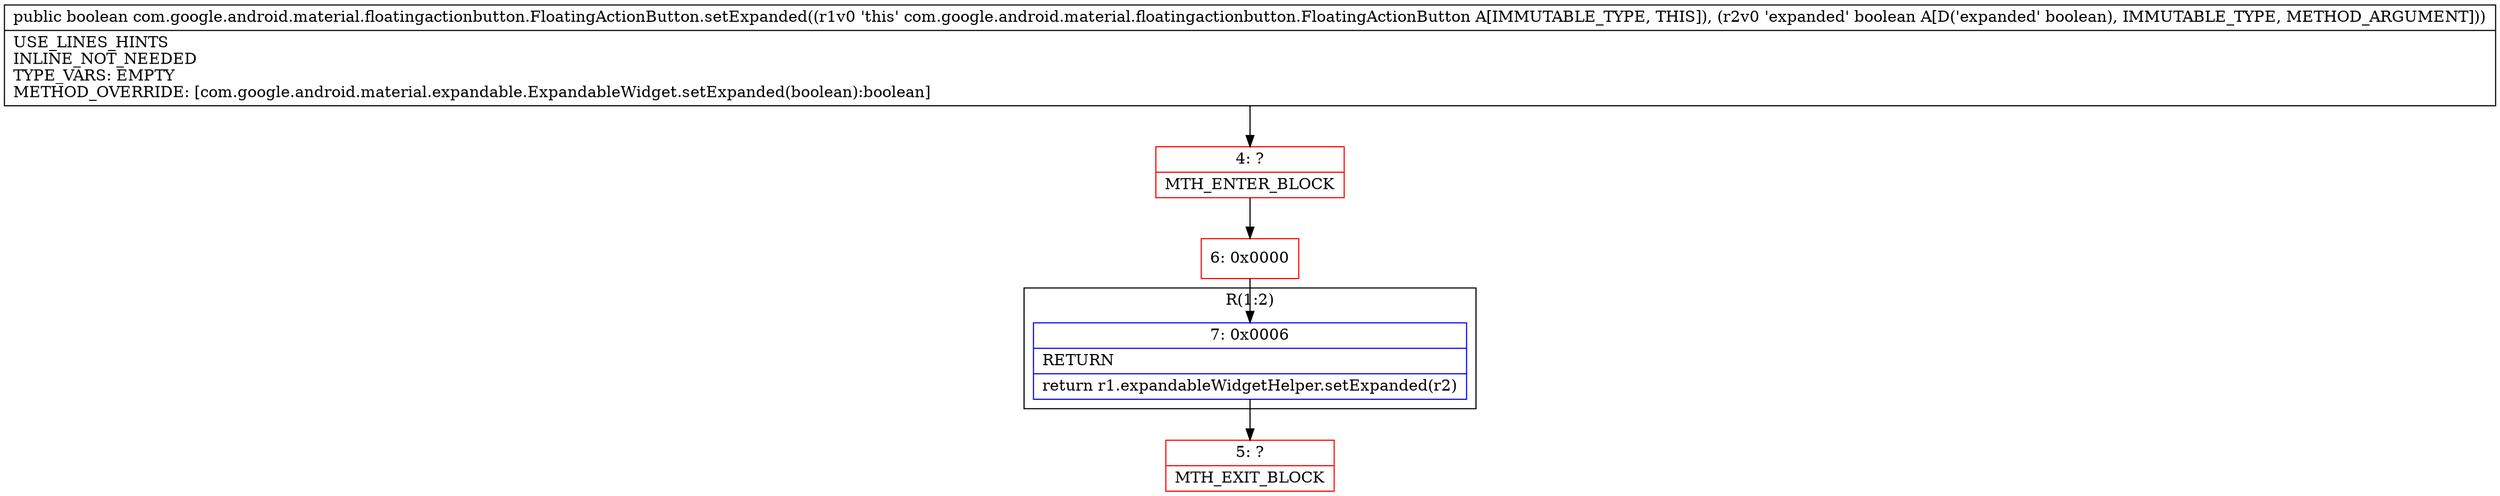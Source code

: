 digraph "CFG forcom.google.android.material.floatingactionbutton.FloatingActionButton.setExpanded(Z)Z" {
subgraph cluster_Region_111295906 {
label = "R(1:2)";
node [shape=record,color=blue];
Node_7 [shape=record,label="{7\:\ 0x0006|RETURN\l|return r1.expandableWidgetHelper.setExpanded(r2)\l}"];
}
Node_4 [shape=record,color=red,label="{4\:\ ?|MTH_ENTER_BLOCK\l}"];
Node_6 [shape=record,color=red,label="{6\:\ 0x0000}"];
Node_5 [shape=record,color=red,label="{5\:\ ?|MTH_EXIT_BLOCK\l}"];
MethodNode[shape=record,label="{public boolean com.google.android.material.floatingactionbutton.FloatingActionButton.setExpanded((r1v0 'this' com.google.android.material.floatingactionbutton.FloatingActionButton A[IMMUTABLE_TYPE, THIS]), (r2v0 'expanded' boolean A[D('expanded' boolean), IMMUTABLE_TYPE, METHOD_ARGUMENT]))  | USE_LINES_HINTS\lINLINE_NOT_NEEDED\lTYPE_VARS: EMPTY\lMETHOD_OVERRIDE: [com.google.android.material.expandable.ExpandableWidget.setExpanded(boolean):boolean]\l}"];
MethodNode -> Node_4;Node_7 -> Node_5;
Node_4 -> Node_6;
Node_6 -> Node_7;
}

